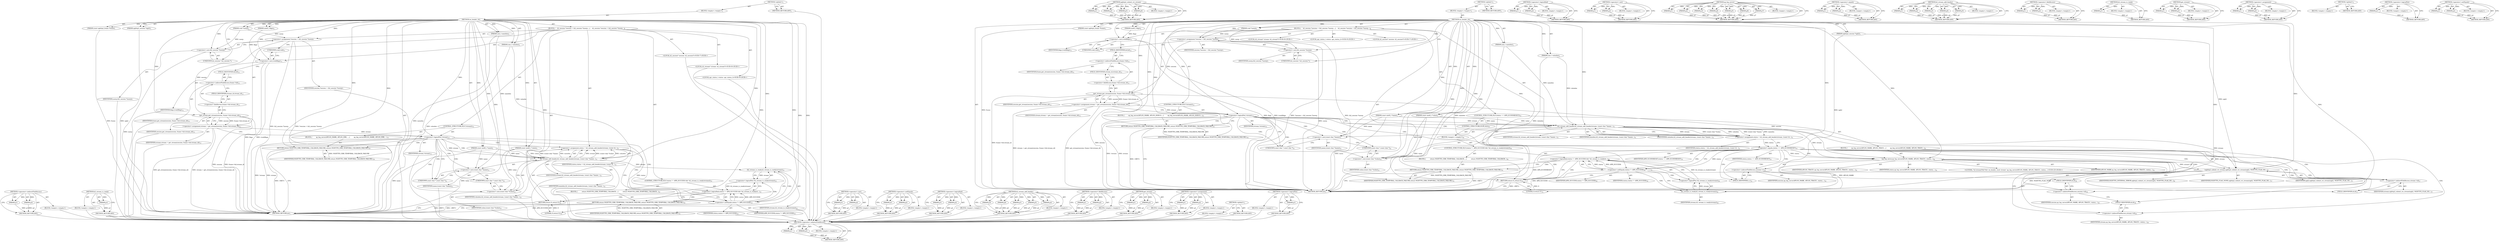 digraph "&lt;operator&gt;.notEquals" {
vulnerable_124 [label=<(METHOD,&lt;operator&gt;.indirectFieldAccess)>];
vulnerable_125 [label=<(PARAM,p1)>];
vulnerable_126 [label=<(PARAM,p2)>];
vulnerable_127 [label=<(BLOCK,&lt;empty&gt;,&lt;empty&gt;)>];
vulnerable_128 [label=<(METHOD_RETURN,ANY)>];
vulnerable_151 [label=<(METHOD,h2_stream_is_ready)>];
vulnerable_152 [label=<(PARAM,p1)>];
vulnerable_153 [label=<(BLOCK,&lt;empty&gt;,&lt;empty&gt;)>];
vulnerable_154 [label=<(METHOD_RETURN,ANY)>];
vulnerable_6 [label=<(METHOD,&lt;global&gt;)<SUB>1</SUB>>];
vulnerable_7 [label=<(BLOCK,&lt;empty&gt;,&lt;empty&gt;)<SUB>1</SUB>>];
vulnerable_8 [label=<(METHOD,on_header_cb)<SUB>1</SUB>>];
vulnerable_9 [label=<(PARAM,nghttp2_session *ngh2)<SUB>1</SUB>>];
vulnerable_10 [label=<(PARAM,const nghttp2_frame *frame)<SUB>1</SUB>>];
vulnerable_11 [label=<(PARAM,const uint8_t *name)<SUB>2</SUB>>];
vulnerable_12 [label=<(PARAM,size_t namelen)<SUB>2</SUB>>];
vulnerable_13 [label=<(PARAM,const uint8_t *value)<SUB>3</SUB>>];
vulnerable_14 [label=<(PARAM,size_t valuelen)<SUB>3</SUB>>];
vulnerable_15 [label=<(PARAM,uint8_t flags)<SUB>4</SUB>>];
vulnerable_16 [label=<(PARAM,void *userp)<SUB>5</SUB>>];
vulnerable_17 [label=<(BLOCK,{
    h2_session *session = (h2_session *)userp...,{
    h2_session *session = (h2_session *)userp...)<SUB>6</SUB>>];
vulnerable_18 [label="<(LOCAL,h2_session* session: h2_session*)<SUB>7</SUB>>"];
vulnerable_19 [label=<(&lt;operator&gt;.assignment,*session = (h2_session *)userp)<SUB>7</SUB>>];
vulnerable_20 [label=<(IDENTIFIER,session,*session = (h2_session *)userp)<SUB>7</SUB>>];
vulnerable_21 [label=<(&lt;operator&gt;.cast,(h2_session *)userp)<SUB>7</SUB>>];
vulnerable_22 [label=<(UNKNOWN,h2_session *,h2_session *)<SUB>7</SUB>>];
vulnerable_23 [label=<(IDENTIFIER,userp,(h2_session *)userp)<SUB>7</SUB>>];
vulnerable_24 [label="<(LOCAL,h2_stream* stream: h2_stream*)<SUB>8</SUB>>"];
vulnerable_25 [label="<(LOCAL,apr_status_t status: apr_status_t)<SUB>9</SUB>>"];
vulnerable_26 [label=<(&lt;operator&gt;.cast,(void)flags)<SUB>11</SUB>>];
vulnerable_27 [label=<(UNKNOWN,void,void)<SUB>11</SUB>>];
vulnerable_28 [label=<(IDENTIFIER,flags,(void)flags)<SUB>11</SUB>>];
vulnerable_29 [label=<(&lt;operator&gt;.assignment,stream = get_stream(session, frame-&gt;hd.stream_id))<SUB>12</SUB>>];
vulnerable_30 [label=<(IDENTIFIER,stream,stream = get_stream(session, frame-&gt;hd.stream_id))<SUB>12</SUB>>];
vulnerable_31 [label=<(get_stream,get_stream(session, frame-&gt;hd.stream_id))<SUB>12</SUB>>];
vulnerable_32 [label=<(IDENTIFIER,session,get_stream(session, frame-&gt;hd.stream_id))<SUB>12</SUB>>];
vulnerable_33 [label=<(&lt;operator&gt;.fieldAccess,frame-&gt;hd.stream_id)<SUB>12</SUB>>];
vulnerable_34 [label=<(&lt;operator&gt;.indirectFieldAccess,frame-&gt;hd)<SUB>12</SUB>>];
vulnerable_35 [label=<(IDENTIFIER,frame,get_stream(session, frame-&gt;hd.stream_id))<SUB>12</SUB>>];
vulnerable_36 [label=<(FIELD_IDENTIFIER,hd,hd)<SUB>12</SUB>>];
vulnerable_37 [label=<(FIELD_IDENTIFIER,stream_id,stream_id)<SUB>12</SUB>>];
vulnerable_38 [label=<(CONTROL_STRUCTURE,IF,if (!stream))<SUB>13</SUB>>];
vulnerable_39 [label=<(&lt;operator&gt;.logicalNot,!stream)<SUB>13</SUB>>];
vulnerable_40 [label=<(IDENTIFIER,stream,!stream)<SUB>13</SUB>>];
vulnerable_41 [label=<(BLOCK,{
        ap_log_cerror(APLOG_MARK, APLOG_ERR, ...,{
        ap_log_cerror(APLOG_MARK, APLOG_ERR, ...)<SUB>13</SUB>>];
vulnerable_42 [label=<(RETURN,return NGHTTP2_ERR_TEMPORAL_CALLBACK_FAILURE;,return NGHTTP2_ERR_TEMPORAL_CALLBACK_FAILURE;)<SUB>18</SUB>>];
vulnerable_43 [label=<(IDENTIFIER,NGHTTP2_ERR_TEMPORAL_CALLBACK_FAILURE,return NGHTTP2_ERR_TEMPORAL_CALLBACK_FAILURE;)<SUB>18</SUB>>];
vulnerable_44 [label=<(&lt;operator&gt;.assignment,status = h2_stream_add_header(stream, (const ch...)<SUB>21</SUB>>];
vulnerable_45 [label=<(IDENTIFIER,status,status = h2_stream_add_header(stream, (const ch...)<SUB>21</SUB>>];
vulnerable_46 [label=<(h2_stream_add_header,h2_stream_add_header(stream, (const char *)name...)<SUB>21</SUB>>];
vulnerable_47 [label=<(IDENTIFIER,stream,h2_stream_add_header(stream, (const char *)name...)<SUB>21</SUB>>];
vulnerable_48 [label=<(&lt;operator&gt;.cast,(const char *)name)<SUB>21</SUB>>];
vulnerable_49 [label=<(UNKNOWN,const char *,const char *)<SUB>21</SUB>>];
vulnerable_50 [label=<(IDENTIFIER,name,(const char *)name)<SUB>21</SUB>>];
vulnerable_51 [label=<(IDENTIFIER,namelen,h2_stream_add_header(stream, (const char *)name...)<SUB>21</SUB>>];
vulnerable_52 [label=<(&lt;operator&gt;.cast,(const char *)value)<SUB>22</SUB>>];
vulnerable_53 [label=<(UNKNOWN,const char *,const char *)<SUB>22</SUB>>];
vulnerable_54 [label=<(IDENTIFIER,value,(const char *)value)<SUB>22</SUB>>];
vulnerable_55 [label=<(IDENTIFIER,valuelen,h2_stream_add_header(stream, (const char *)name...)<SUB>22</SUB>>];
vulnerable_56 [label=<(CONTROL_STRUCTURE,IF,if (status != APR_SUCCESS &amp;&amp; !h2_stream_is_ready(stream)))<SUB>23</SUB>>];
vulnerable_57 [label=<(&lt;operator&gt;.logicalAnd,status != APR_SUCCESS &amp;&amp; !h2_stream_is_ready(st...)<SUB>23</SUB>>];
vulnerable_58 [label=<(&lt;operator&gt;.notEquals,status != APR_SUCCESS)<SUB>23</SUB>>];
vulnerable_59 [label=<(IDENTIFIER,status,status != APR_SUCCESS)<SUB>23</SUB>>];
vulnerable_60 [label=<(IDENTIFIER,APR_SUCCESS,status != APR_SUCCESS)<SUB>23</SUB>>];
vulnerable_61 [label=<(&lt;operator&gt;.logicalNot,!h2_stream_is_ready(stream))<SUB>23</SUB>>];
vulnerable_62 [label=<(h2_stream_is_ready,h2_stream_is_ready(stream))<SUB>23</SUB>>];
vulnerable_63 [label=<(IDENTIFIER,stream,h2_stream_is_ready(stream))<SUB>23</SUB>>];
vulnerable_64 [label=<(BLOCK,{
         return NGHTTP2_ERR_TEMPORAL_CALLBACK...,{
         return NGHTTP2_ERR_TEMPORAL_CALLBACK...)<SUB>23</SUB>>];
vulnerable_65 [label=<(RETURN,return NGHTTP2_ERR_TEMPORAL_CALLBACK_FAILURE;,return NGHTTP2_ERR_TEMPORAL_CALLBACK_FAILURE;)<SUB>24</SUB>>];
vulnerable_66 [label=<(IDENTIFIER,NGHTTP2_ERR_TEMPORAL_CALLBACK_FAILURE,return NGHTTP2_ERR_TEMPORAL_CALLBACK_FAILURE;)<SUB>24</SUB>>];
vulnerable_67 [label=<(RETURN,return 0;,return 0;)<SUB>26</SUB>>];
vulnerable_68 [label=<(LITERAL,0,return 0;)<SUB>26</SUB>>];
vulnerable_69 [label=<(METHOD_RETURN,int)<SUB>1</SUB>>];
vulnerable_71 [label=<(METHOD_RETURN,ANY)<SUB>1</SUB>>];
vulnerable_109 [label=<(METHOD,&lt;operator&gt;.cast)>];
vulnerable_110 [label=<(PARAM,p1)>];
vulnerable_111 [label=<(PARAM,p2)>];
vulnerable_112 [label=<(BLOCK,&lt;empty&gt;,&lt;empty&gt;)>];
vulnerable_113 [label=<(METHOD_RETURN,ANY)>];
vulnerable_146 [label=<(METHOD,&lt;operator&gt;.notEquals)>];
vulnerable_147 [label=<(PARAM,p1)>];
vulnerable_148 [label=<(PARAM,p2)>];
vulnerable_149 [label=<(BLOCK,&lt;empty&gt;,&lt;empty&gt;)>];
vulnerable_150 [label=<(METHOD_RETURN,ANY)>];
vulnerable_141 [label=<(METHOD,&lt;operator&gt;.logicalAnd)>];
vulnerable_142 [label=<(PARAM,p1)>];
vulnerable_143 [label=<(PARAM,p2)>];
vulnerable_144 [label=<(BLOCK,&lt;empty&gt;,&lt;empty&gt;)>];
vulnerable_145 [label=<(METHOD_RETURN,ANY)>];
vulnerable_133 [label=<(METHOD,h2_stream_add_header)>];
vulnerable_134 [label=<(PARAM,p1)>];
vulnerable_135 [label=<(PARAM,p2)>];
vulnerable_136 [label=<(PARAM,p3)>];
vulnerable_137 [label=<(PARAM,p4)>];
vulnerable_138 [label=<(PARAM,p5)>];
vulnerable_139 [label=<(BLOCK,&lt;empty&gt;,&lt;empty&gt;)>];
vulnerable_140 [label=<(METHOD_RETURN,ANY)>];
vulnerable_119 [label=<(METHOD,&lt;operator&gt;.fieldAccess)>];
vulnerable_120 [label=<(PARAM,p1)>];
vulnerable_121 [label=<(PARAM,p2)>];
vulnerable_122 [label=<(BLOCK,&lt;empty&gt;,&lt;empty&gt;)>];
vulnerable_123 [label=<(METHOD_RETURN,ANY)>];
vulnerable_114 [label=<(METHOD,get_stream)>];
vulnerable_115 [label=<(PARAM,p1)>];
vulnerable_116 [label=<(PARAM,p2)>];
vulnerable_117 [label=<(BLOCK,&lt;empty&gt;,&lt;empty&gt;)>];
vulnerable_118 [label=<(METHOD_RETURN,ANY)>];
vulnerable_104 [label=<(METHOD,&lt;operator&gt;.assignment)>];
vulnerable_105 [label=<(PARAM,p1)>];
vulnerable_106 [label=<(PARAM,p2)>];
vulnerable_107 [label=<(BLOCK,&lt;empty&gt;,&lt;empty&gt;)>];
vulnerable_108 [label=<(METHOD_RETURN,ANY)>];
vulnerable_98 [label=<(METHOD,&lt;global&gt;)<SUB>1</SUB>>];
vulnerable_99 [label=<(BLOCK,&lt;empty&gt;,&lt;empty&gt;)>];
vulnerable_100 [label=<(METHOD_RETURN,ANY)>];
vulnerable_129 [label=<(METHOD,&lt;operator&gt;.logicalNot)>];
vulnerable_130 [label=<(PARAM,p1)>];
vulnerable_131 [label=<(BLOCK,&lt;empty&gt;,&lt;empty&gt;)>];
vulnerable_132 [label=<(METHOD_RETURN,ANY)>];
fixed_154 [label=<(METHOD,&lt;operator&gt;.indirectFieldAccess)>];
fixed_155 [label=<(PARAM,p1)>];
fixed_156 [label=<(PARAM,p2)>];
fixed_157 [label=<(BLOCK,&lt;empty&gt;,&lt;empty&gt;)>];
fixed_158 [label=<(METHOD_RETURN,ANY)>];
fixed_186 [label=<(METHOD,nghttp2_submit_rst_stream)>];
fixed_187 [label=<(PARAM,p1)>];
fixed_188 [label=<(PARAM,p2)>];
fixed_189 [label=<(PARAM,p3)>];
fixed_190 [label=<(PARAM,p4)>];
fixed_191 [label=<(BLOCK,&lt;empty&gt;,&lt;empty&gt;)>];
fixed_192 [label=<(METHOD_RETURN,ANY)>];
fixed_6 [label=<(METHOD,&lt;global&gt;)<SUB>1</SUB>>];
fixed_7 [label=<(BLOCK,&lt;empty&gt;,&lt;empty&gt;)<SUB>1</SUB>>];
fixed_8 [label=<(METHOD,on_header_cb)<SUB>1</SUB>>];
fixed_9 [label=<(PARAM,nghttp2_session *ngh2)<SUB>1</SUB>>];
fixed_10 [label=<(PARAM,const nghttp2_frame *frame)<SUB>1</SUB>>];
fixed_11 [label=<(PARAM,const uint8_t *name)<SUB>2</SUB>>];
fixed_12 [label=<(PARAM,size_t namelen)<SUB>2</SUB>>];
fixed_13 [label=<(PARAM,const uint8_t *value)<SUB>3</SUB>>];
fixed_14 [label=<(PARAM,size_t valuelen)<SUB>3</SUB>>];
fixed_15 [label=<(PARAM,uint8_t flags)<SUB>4</SUB>>];
fixed_16 [label=<(PARAM,void *userp)<SUB>5</SUB>>];
fixed_17 [label=<(BLOCK,{
    h2_session *session = (h2_session *)userp...,{
    h2_session *session = (h2_session *)userp...)<SUB>6</SUB>>];
fixed_18 [label="<(LOCAL,h2_session* session: h2_session*)<SUB>7</SUB>>"];
fixed_19 [label=<(&lt;operator&gt;.assignment,*session = (h2_session *)userp)<SUB>7</SUB>>];
fixed_20 [label=<(IDENTIFIER,session,*session = (h2_session *)userp)<SUB>7</SUB>>];
fixed_21 [label=<(&lt;operator&gt;.cast,(h2_session *)userp)<SUB>7</SUB>>];
fixed_22 [label=<(UNKNOWN,h2_session *,h2_session *)<SUB>7</SUB>>];
fixed_23 [label=<(IDENTIFIER,userp,(h2_session *)userp)<SUB>7</SUB>>];
fixed_24 [label="<(LOCAL,h2_stream* stream: h2_stream*)<SUB>8</SUB>>"];
fixed_25 [label="<(LOCAL,apr_status_t status: apr_status_t)<SUB>9</SUB>>"];
fixed_26 [label=<(&lt;operator&gt;.cast,(void)flags)<SUB>11</SUB>>];
fixed_27 [label=<(UNKNOWN,void,void)<SUB>11</SUB>>];
fixed_28 [label=<(IDENTIFIER,flags,(void)flags)<SUB>11</SUB>>];
fixed_29 [label=<(&lt;operator&gt;.assignment,stream = get_stream(session, frame-&gt;hd.stream_id))<SUB>12</SUB>>];
fixed_30 [label=<(IDENTIFIER,stream,stream = get_stream(session, frame-&gt;hd.stream_id))<SUB>12</SUB>>];
fixed_31 [label=<(get_stream,get_stream(session, frame-&gt;hd.stream_id))<SUB>12</SUB>>];
fixed_32 [label=<(IDENTIFIER,session,get_stream(session, frame-&gt;hd.stream_id))<SUB>12</SUB>>];
fixed_33 [label=<(&lt;operator&gt;.fieldAccess,frame-&gt;hd.stream_id)<SUB>12</SUB>>];
fixed_34 [label=<(&lt;operator&gt;.indirectFieldAccess,frame-&gt;hd)<SUB>12</SUB>>];
fixed_35 [label=<(IDENTIFIER,frame,get_stream(session, frame-&gt;hd.stream_id))<SUB>12</SUB>>];
fixed_36 [label=<(FIELD_IDENTIFIER,hd,hd)<SUB>12</SUB>>];
fixed_37 [label=<(FIELD_IDENTIFIER,stream_id,stream_id)<SUB>12</SUB>>];
fixed_38 [label=<(CONTROL_STRUCTURE,IF,if (!stream))<SUB>13</SUB>>];
fixed_39 [label=<(&lt;operator&gt;.logicalNot,!stream)<SUB>13</SUB>>];
fixed_40 [label=<(IDENTIFIER,stream,!stream)<SUB>13</SUB>>];
fixed_41 [label=<(BLOCK,{
        ap_log_cerror(APLOG_MARK, APLOG_DEBUG...,{
        ap_log_cerror(APLOG_MARK, APLOG_DEBUG...)<SUB>13</SUB>>];
fixed_42 [label=<(RETURN,return NGHTTP2_ERR_TEMPORAL_CALLBACK_FAILURE;,return NGHTTP2_ERR_TEMPORAL_CALLBACK_FAILURE;)<SUB>18</SUB>>];
fixed_43 [label=<(IDENTIFIER,NGHTTP2_ERR_TEMPORAL_CALLBACK_FAILURE,return NGHTTP2_ERR_TEMPORAL_CALLBACK_FAILURE;)<SUB>18</SUB>>];
fixed_44 [label=<(&lt;operator&gt;.assignment,status = h2_stream_add_header(stream, (const ch...)<SUB>21</SUB>>];
fixed_45 [label=<(IDENTIFIER,status,status = h2_stream_add_header(stream, (const ch...)<SUB>21</SUB>>];
fixed_46 [label=<(h2_stream_add_header,h2_stream_add_header(stream, (const char *)name...)<SUB>21</SUB>>];
fixed_47 [label=<(IDENTIFIER,stream,h2_stream_add_header(stream, (const char *)name...)<SUB>21</SUB>>];
fixed_48 [label=<(&lt;operator&gt;.cast,(const char *)name)<SUB>21</SUB>>];
fixed_49 [label=<(UNKNOWN,const char *,const char *)<SUB>21</SUB>>];
fixed_50 [label=<(IDENTIFIER,name,(const char *)name)<SUB>21</SUB>>];
fixed_51 [label=<(IDENTIFIER,namelen,h2_stream_add_header(stream, (const char *)name...)<SUB>21</SUB>>];
fixed_52 [label=<(&lt;operator&gt;.cast,(const char *)value)<SUB>22</SUB>>];
fixed_53 [label=<(UNKNOWN,const char *,const char *)<SUB>22</SUB>>];
fixed_54 [label=<(IDENTIFIER,value,(const char *)value)<SUB>22</SUB>>];
fixed_55 [label=<(IDENTIFIER,valuelen,h2_stream_add_header(stream, (const char *)name...)<SUB>22</SUB>>];
fixed_56 [label=<(CONTROL_STRUCTURE,IF,if (status == APR_ECONNRESET))<SUB>23</SUB>>];
fixed_57 [label=<(&lt;operator&gt;.equals,status == APR_ECONNRESET)<SUB>23</SUB>>];
fixed_58 [label=<(IDENTIFIER,status,status == APR_ECONNRESET)<SUB>23</SUB>>];
fixed_59 [label=<(IDENTIFIER,APR_ECONNRESET,status == APR_ECONNRESET)<SUB>23</SUB>>];
fixed_60 [label=<(BLOCK,{
        ap_log_cerror(APLOG_MARK, APLOG_TRACE...,{
        ap_log_cerror(APLOG_MARK, APLOG_TRACE...)<SUB>23</SUB>>];
fixed_61 [label=<(ap_log_cerror,ap_log_cerror(APLOG_MARK, APLOG_TRACE1, status,...)<SUB>24</SUB>>];
fixed_62 [label=<(IDENTIFIER,APLOG_MARK,ap_log_cerror(APLOG_MARK, APLOG_TRACE1, status,...)<SUB>24</SUB>>];
fixed_63 [label=<(IDENTIFIER,APLOG_TRACE1,ap_log_cerror(APLOG_MARK, APLOG_TRACE1, status,...)<SUB>24</SUB>>];
fixed_64 [label=<(IDENTIFIER,status,ap_log_cerror(APLOG_MARK, APLOG_TRACE1, status,...)<SUB>24</SUB>>];
fixed_65 [label=<(&lt;operator&gt;.indirectFieldAccess,session-&gt;c)<SUB>24</SUB>>];
fixed_66 [label=<(IDENTIFIER,session,ap_log_cerror(APLOG_MARK, APLOG_TRACE1, status,...)<SUB>24</SUB>>];
fixed_67 [label=<(FIELD_IDENTIFIER,c,c)<SUB>24</SUB>>];
fixed_68 [label="<(LITERAL,&quot;h2-stream(%ld-%d): on_header, reset stream&quot;,ap_log_cerror(APLOG_MARK, APLOG_TRACE1, status,...)<SUB>25</SUB>>"];
fixed_69 [label=<(&lt;operator&gt;.indirectFieldAccess,session-&gt;id)<SUB>26</SUB>>];
fixed_70 [label=<(IDENTIFIER,session,ap_log_cerror(APLOG_MARK, APLOG_TRACE1, status,...)<SUB>26</SUB>>];
fixed_71 [label=<(FIELD_IDENTIFIER,id,id)<SUB>26</SUB>>];
fixed_72 [label=<(&lt;operator&gt;.indirectFieldAccess,stream-&gt;id)<SUB>26</SUB>>];
fixed_73 [label=<(IDENTIFIER,stream,ap_log_cerror(APLOG_MARK, APLOG_TRACE1, status,...)<SUB>26</SUB>>];
fixed_74 [label=<(FIELD_IDENTIFIER,id,id)<SUB>26</SUB>>];
fixed_75 [label=<(nghttp2_submit_rst_stream,nghttp2_submit_rst_stream(ngh2, NGHTTP2_FLAG_NO...)<SUB>27</SUB>>];
fixed_76 [label=<(IDENTIFIER,ngh2,nghttp2_submit_rst_stream(ngh2, NGHTTP2_FLAG_NO...)<SUB>27</SUB>>];
fixed_77 [label=<(IDENTIFIER,NGHTTP2_FLAG_NONE,nghttp2_submit_rst_stream(ngh2, NGHTTP2_FLAG_NO...)<SUB>27</SUB>>];
fixed_78 [label=<(&lt;operator&gt;.indirectFieldAccess,stream-&gt;id)<SUB>27</SUB>>];
fixed_79 [label=<(IDENTIFIER,stream,nghttp2_submit_rst_stream(ngh2, NGHTTP2_FLAG_NO...)<SUB>27</SUB>>];
fixed_80 [label=<(FIELD_IDENTIFIER,id,id)<SUB>27</SUB>>];
fixed_81 [label=<(IDENTIFIER,NGHTTP2_INTERNAL_ERROR,nghttp2_submit_rst_stream(ngh2, NGHTTP2_FLAG_NO...)<SUB>28</SUB>>];
fixed_82 [label=<(CONTROL_STRUCTURE,ELSE,else)<SUB>30</SUB>>];
fixed_83 [label=<(BLOCK,&lt;empty&gt;,&lt;empty&gt;)<SUB>30</SUB>>];
fixed_84 [label=<(CONTROL_STRUCTURE,IF,if (status != APR_SUCCESS &amp;&amp; !h2_stream_is_ready(stream)))<SUB>30</SUB>>];
fixed_85 [label=<(&lt;operator&gt;.logicalAnd,status != APR_SUCCESS &amp;&amp; !h2_stream_is_ready(st...)<SUB>30</SUB>>];
fixed_86 [label=<(&lt;operator&gt;.notEquals,status != APR_SUCCESS)<SUB>30</SUB>>];
fixed_87 [label=<(IDENTIFIER,status,status != APR_SUCCESS)<SUB>30</SUB>>];
fixed_88 [label=<(IDENTIFIER,APR_SUCCESS,status != APR_SUCCESS)<SUB>30</SUB>>];
fixed_89 [label=<(&lt;operator&gt;.logicalNot,!h2_stream_is_ready(stream))<SUB>30</SUB>>];
fixed_90 [label=<(h2_stream_is_ready,h2_stream_is_ready(stream))<SUB>30</SUB>>];
fixed_91 [label=<(IDENTIFIER,stream,h2_stream_is_ready(stream))<SUB>30</SUB>>];
fixed_92 [label=<(BLOCK,{
         return NGHTTP2_ERR_TEMPORAL_CALLBACK...,{
         return NGHTTP2_ERR_TEMPORAL_CALLBACK...)<SUB>30</SUB>>];
fixed_93 [label=<(RETURN,return NGHTTP2_ERR_TEMPORAL_CALLBACK_FAILURE;,return NGHTTP2_ERR_TEMPORAL_CALLBACK_FAILURE;)<SUB>31</SUB>>];
fixed_94 [label=<(IDENTIFIER,NGHTTP2_ERR_TEMPORAL_CALLBACK_FAILURE,return NGHTTP2_ERR_TEMPORAL_CALLBACK_FAILURE;)<SUB>31</SUB>>];
fixed_95 [label=<(RETURN,return 0;,return 0;)<SUB>33</SUB>>];
fixed_96 [label=<(LITERAL,0,return 0;)<SUB>33</SUB>>];
fixed_97 [label=<(METHOD_RETURN,int)<SUB>1</SUB>>];
fixed_99 [label=<(METHOD_RETURN,ANY)<SUB>1</SUB>>];
fixed_193 [label=<(METHOD,&lt;operator&gt;.logicalAnd)>];
fixed_194 [label=<(PARAM,p1)>];
fixed_195 [label=<(PARAM,p2)>];
fixed_196 [label=<(BLOCK,&lt;empty&gt;,&lt;empty&gt;)>];
fixed_197 [label=<(METHOD_RETURN,ANY)>];
fixed_139 [label=<(METHOD,&lt;operator&gt;.cast)>];
fixed_140 [label=<(PARAM,p1)>];
fixed_141 [label=<(PARAM,p2)>];
fixed_142 [label=<(BLOCK,&lt;empty&gt;,&lt;empty&gt;)>];
fixed_143 [label=<(METHOD_RETURN,ANY)>];
fixed_176 [label=<(METHOD,ap_log_cerror)>];
fixed_177 [label=<(PARAM,p1)>];
fixed_178 [label=<(PARAM,p2)>];
fixed_179 [label=<(PARAM,p3)>];
fixed_180 [label=<(PARAM,p4)>];
fixed_181 [label=<(PARAM,p5)>];
fixed_182 [label=<(PARAM,p6)>];
fixed_183 [label=<(PARAM,p7)>];
fixed_184 [label=<(BLOCK,&lt;empty&gt;,&lt;empty&gt;)>];
fixed_185 [label=<(METHOD_RETURN,ANY)>];
fixed_171 [label=<(METHOD,&lt;operator&gt;.equals)>];
fixed_172 [label=<(PARAM,p1)>];
fixed_173 [label=<(PARAM,p2)>];
fixed_174 [label=<(BLOCK,&lt;empty&gt;,&lt;empty&gt;)>];
fixed_175 [label=<(METHOD_RETURN,ANY)>];
fixed_163 [label=<(METHOD,h2_stream_add_header)>];
fixed_164 [label=<(PARAM,p1)>];
fixed_165 [label=<(PARAM,p2)>];
fixed_166 [label=<(PARAM,p3)>];
fixed_167 [label=<(PARAM,p4)>];
fixed_168 [label=<(PARAM,p5)>];
fixed_169 [label=<(BLOCK,&lt;empty&gt;,&lt;empty&gt;)>];
fixed_170 [label=<(METHOD_RETURN,ANY)>];
fixed_149 [label=<(METHOD,&lt;operator&gt;.fieldAccess)>];
fixed_150 [label=<(PARAM,p1)>];
fixed_151 [label=<(PARAM,p2)>];
fixed_152 [label=<(BLOCK,&lt;empty&gt;,&lt;empty&gt;)>];
fixed_153 [label=<(METHOD_RETURN,ANY)>];
fixed_203 [label=<(METHOD,h2_stream_is_ready)>];
fixed_204 [label=<(PARAM,p1)>];
fixed_205 [label=<(BLOCK,&lt;empty&gt;,&lt;empty&gt;)>];
fixed_206 [label=<(METHOD_RETURN,ANY)>];
fixed_144 [label=<(METHOD,get_stream)>];
fixed_145 [label=<(PARAM,p1)>];
fixed_146 [label=<(PARAM,p2)>];
fixed_147 [label=<(BLOCK,&lt;empty&gt;,&lt;empty&gt;)>];
fixed_148 [label=<(METHOD_RETURN,ANY)>];
fixed_134 [label=<(METHOD,&lt;operator&gt;.assignment)>];
fixed_135 [label=<(PARAM,p1)>];
fixed_136 [label=<(PARAM,p2)>];
fixed_137 [label=<(BLOCK,&lt;empty&gt;,&lt;empty&gt;)>];
fixed_138 [label=<(METHOD_RETURN,ANY)>];
fixed_128 [label=<(METHOD,&lt;global&gt;)<SUB>1</SUB>>];
fixed_129 [label=<(BLOCK,&lt;empty&gt;,&lt;empty&gt;)>];
fixed_130 [label=<(METHOD_RETURN,ANY)>];
fixed_159 [label=<(METHOD,&lt;operator&gt;.logicalNot)>];
fixed_160 [label=<(PARAM,p1)>];
fixed_161 [label=<(BLOCK,&lt;empty&gt;,&lt;empty&gt;)>];
fixed_162 [label=<(METHOD_RETURN,ANY)>];
fixed_198 [label=<(METHOD,&lt;operator&gt;.notEquals)>];
fixed_199 [label=<(PARAM,p1)>];
fixed_200 [label=<(PARAM,p2)>];
fixed_201 [label=<(BLOCK,&lt;empty&gt;,&lt;empty&gt;)>];
fixed_202 [label=<(METHOD_RETURN,ANY)>];
vulnerable_124 -> vulnerable_125  [key=0, label="AST: "];
vulnerable_124 -> vulnerable_125  [key=1, label="DDG: "];
vulnerable_124 -> vulnerable_127  [key=0, label="AST: "];
vulnerable_124 -> vulnerable_126  [key=0, label="AST: "];
vulnerable_124 -> vulnerable_126  [key=1, label="DDG: "];
vulnerable_124 -> vulnerable_128  [key=0, label="AST: "];
vulnerable_124 -> vulnerable_128  [key=1, label="CFG: "];
vulnerable_125 -> vulnerable_128  [key=0, label="DDG: p1"];
vulnerable_126 -> vulnerable_128  [key=0, label="DDG: p2"];
vulnerable_127 -> fixed_154  [key=0];
vulnerable_128 -> fixed_154  [key=0];
vulnerable_151 -> vulnerable_152  [key=0, label="AST: "];
vulnerable_151 -> vulnerable_152  [key=1, label="DDG: "];
vulnerable_151 -> vulnerable_153  [key=0, label="AST: "];
vulnerable_151 -> vulnerable_154  [key=0, label="AST: "];
vulnerable_151 -> vulnerable_154  [key=1, label="CFG: "];
vulnerable_152 -> vulnerable_154  [key=0, label="DDG: p1"];
vulnerable_153 -> fixed_154  [key=0];
vulnerable_154 -> fixed_154  [key=0];
vulnerable_6 -> vulnerable_7  [key=0, label="AST: "];
vulnerable_6 -> vulnerable_71  [key=0, label="AST: "];
vulnerable_6 -> vulnerable_71  [key=1, label="CFG: "];
vulnerable_7 -> vulnerable_8  [key=0, label="AST: "];
vulnerable_8 -> vulnerable_9  [key=0, label="AST: "];
vulnerable_8 -> vulnerable_9  [key=1, label="DDG: "];
vulnerable_8 -> vulnerable_10  [key=0, label="AST: "];
vulnerable_8 -> vulnerable_10  [key=1, label="DDG: "];
vulnerable_8 -> vulnerable_11  [key=0, label="AST: "];
vulnerable_8 -> vulnerable_11  [key=1, label="DDG: "];
vulnerable_8 -> vulnerable_12  [key=0, label="AST: "];
vulnerable_8 -> vulnerable_12  [key=1, label="DDG: "];
vulnerable_8 -> vulnerable_13  [key=0, label="AST: "];
vulnerable_8 -> vulnerable_13  [key=1, label="DDG: "];
vulnerable_8 -> vulnerable_14  [key=0, label="AST: "];
vulnerable_8 -> vulnerable_14  [key=1, label="DDG: "];
vulnerable_8 -> vulnerable_15  [key=0, label="AST: "];
vulnerable_8 -> vulnerable_15  [key=1, label="DDG: "];
vulnerable_8 -> vulnerable_16  [key=0, label="AST: "];
vulnerable_8 -> vulnerable_16  [key=1, label="DDG: "];
vulnerable_8 -> vulnerable_17  [key=0, label="AST: "];
vulnerable_8 -> vulnerable_69  [key=0, label="AST: "];
vulnerable_8 -> vulnerable_22  [key=0, label="CFG: "];
vulnerable_8 -> vulnerable_19  [key=0, label="DDG: "];
vulnerable_8 -> vulnerable_26  [key=0, label="DDG: "];
vulnerable_8 -> vulnerable_67  [key=0, label="DDG: "];
vulnerable_8 -> vulnerable_68  [key=0, label="DDG: "];
vulnerable_8 -> vulnerable_21  [key=0, label="DDG: "];
vulnerable_8 -> vulnerable_31  [key=0, label="DDG: "];
vulnerable_8 -> vulnerable_39  [key=0, label="DDG: "];
vulnerable_8 -> vulnerable_42  [key=0, label="DDG: "];
vulnerable_8 -> vulnerable_46  [key=0, label="DDG: "];
vulnerable_8 -> vulnerable_65  [key=0, label="DDG: "];
vulnerable_8 -> vulnerable_43  [key=0, label="DDG: "];
vulnerable_8 -> vulnerable_48  [key=0, label="DDG: "];
vulnerable_8 -> vulnerable_52  [key=0, label="DDG: "];
vulnerable_8 -> vulnerable_58  [key=0, label="DDG: "];
vulnerable_8 -> vulnerable_66  [key=0, label="DDG: "];
vulnerable_8 -> vulnerable_62  [key=0, label="DDG: "];
vulnerable_9 -> vulnerable_69  [key=0, label="DDG: ngh2"];
vulnerable_10 -> vulnerable_69  [key=0, label="DDG: frame"];
vulnerable_11 -> vulnerable_69  [key=0, label="DDG: name"];
vulnerable_11 -> vulnerable_46  [key=0, label="DDG: name"];
vulnerable_11 -> vulnerable_48  [key=0, label="DDG: name"];
vulnerable_12 -> vulnerable_69  [key=0, label="DDG: namelen"];
vulnerable_12 -> vulnerable_46  [key=0, label="DDG: namelen"];
vulnerable_13 -> vulnerable_69  [key=0, label="DDG: value"];
vulnerable_13 -> vulnerable_46  [key=0, label="DDG: value"];
vulnerable_13 -> vulnerable_52  [key=0, label="DDG: value"];
vulnerable_14 -> vulnerable_69  [key=0, label="DDG: valuelen"];
vulnerable_14 -> vulnerable_46  [key=0, label="DDG: valuelen"];
vulnerable_15 -> vulnerable_26  [key=0, label="DDG: flags"];
vulnerable_16 -> vulnerable_19  [key=0, label="DDG: userp"];
vulnerable_16 -> vulnerable_21  [key=0, label="DDG: userp"];
vulnerable_17 -> vulnerable_18  [key=0, label="AST: "];
vulnerable_17 -> vulnerable_19  [key=0, label="AST: "];
vulnerable_17 -> vulnerable_24  [key=0, label="AST: "];
vulnerable_17 -> vulnerable_25  [key=0, label="AST: "];
vulnerable_17 -> vulnerable_26  [key=0, label="AST: "];
vulnerable_17 -> vulnerable_29  [key=0, label="AST: "];
vulnerable_17 -> vulnerable_38  [key=0, label="AST: "];
vulnerable_17 -> vulnerable_44  [key=0, label="AST: "];
vulnerable_17 -> vulnerable_56  [key=0, label="AST: "];
vulnerable_17 -> vulnerable_67  [key=0, label="AST: "];
vulnerable_18 -> fixed_154  [key=0];
vulnerable_19 -> vulnerable_20  [key=0, label="AST: "];
vulnerable_19 -> vulnerable_21  [key=0, label="AST: "];
vulnerable_19 -> vulnerable_27  [key=0, label="CFG: "];
vulnerable_19 -> vulnerable_69  [key=0, label="DDG: (h2_session *)userp"];
vulnerable_19 -> vulnerable_69  [key=1, label="DDG: *session = (h2_session *)userp"];
vulnerable_19 -> vulnerable_31  [key=0, label="DDG: session"];
vulnerable_20 -> fixed_154  [key=0];
vulnerable_21 -> vulnerable_22  [key=0, label="AST: "];
vulnerable_21 -> vulnerable_23  [key=0, label="AST: "];
vulnerable_21 -> vulnerable_19  [key=0, label="CFG: "];
vulnerable_21 -> vulnerable_69  [key=0, label="DDG: userp"];
vulnerable_22 -> vulnerable_21  [key=0, label="CFG: "];
vulnerable_23 -> fixed_154  [key=0];
vulnerable_24 -> fixed_154  [key=0];
vulnerable_25 -> fixed_154  [key=0];
vulnerable_26 -> vulnerable_27  [key=0, label="AST: "];
vulnerable_26 -> vulnerable_28  [key=0, label="AST: "];
vulnerable_26 -> vulnerable_36  [key=0, label="CFG: "];
vulnerable_26 -> vulnerable_69  [key=0, label="DDG: flags"];
vulnerable_26 -> vulnerable_69  [key=1, label="DDG: (void)flags"];
vulnerable_27 -> vulnerable_26  [key=0, label="CFG: "];
vulnerable_28 -> fixed_154  [key=0];
vulnerable_29 -> vulnerable_30  [key=0, label="AST: "];
vulnerable_29 -> vulnerable_31  [key=0, label="AST: "];
vulnerable_29 -> vulnerable_39  [key=0, label="CFG: "];
vulnerable_29 -> vulnerable_39  [key=1, label="DDG: stream"];
vulnerable_29 -> vulnerable_69  [key=0, label="DDG: get_stream(session, frame-&gt;hd.stream_id)"];
vulnerable_29 -> vulnerable_69  [key=1, label="DDG: stream = get_stream(session, frame-&gt;hd.stream_id)"];
vulnerable_30 -> fixed_154  [key=0];
vulnerable_31 -> vulnerable_32  [key=0, label="AST: "];
vulnerable_31 -> vulnerable_33  [key=0, label="AST: "];
vulnerable_31 -> vulnerable_29  [key=0, label="CFG: "];
vulnerable_31 -> vulnerable_29  [key=1, label="DDG: session"];
vulnerable_31 -> vulnerable_29  [key=2, label="DDG: frame-&gt;hd.stream_id"];
vulnerable_31 -> vulnerable_69  [key=0, label="DDG: session"];
vulnerable_31 -> vulnerable_69  [key=1, label="DDG: frame-&gt;hd.stream_id"];
vulnerable_32 -> fixed_154  [key=0];
vulnerable_33 -> vulnerable_34  [key=0, label="AST: "];
vulnerable_33 -> vulnerable_37  [key=0, label="AST: "];
vulnerable_33 -> vulnerable_31  [key=0, label="CFG: "];
vulnerable_34 -> vulnerable_35  [key=0, label="AST: "];
vulnerable_34 -> vulnerable_36  [key=0, label="AST: "];
vulnerable_34 -> vulnerable_37  [key=0, label="CFG: "];
vulnerable_35 -> fixed_154  [key=0];
vulnerable_36 -> vulnerable_34  [key=0, label="CFG: "];
vulnerable_37 -> vulnerable_33  [key=0, label="CFG: "];
vulnerable_38 -> vulnerable_39  [key=0, label="AST: "];
vulnerable_38 -> vulnerable_41  [key=0, label="AST: "];
vulnerable_39 -> vulnerable_40  [key=0, label="AST: "];
vulnerable_39 -> vulnerable_42  [key=0, label="CFG: "];
vulnerable_39 -> vulnerable_42  [key=1, label="CDG: "];
vulnerable_39 -> vulnerable_49  [key=0, label="CFG: "];
vulnerable_39 -> vulnerable_49  [key=1, label="CDG: "];
vulnerable_39 -> vulnerable_69  [key=0, label="DDG: stream"];
vulnerable_39 -> vulnerable_69  [key=1, label="DDG: !stream"];
vulnerable_39 -> vulnerable_46  [key=0, label="DDG: stream"];
vulnerable_39 -> vulnerable_46  [key=1, label="CDG: "];
vulnerable_39 -> vulnerable_48  [key=0, label="CDG: "];
vulnerable_39 -> vulnerable_58  [key=0, label="CDG: "];
vulnerable_39 -> vulnerable_57  [key=0, label="CDG: "];
vulnerable_39 -> vulnerable_52  [key=0, label="CDG: "];
vulnerable_39 -> vulnerable_53  [key=0, label="CDG: "];
vulnerable_39 -> vulnerable_44  [key=0, label="CDG: "];
vulnerable_40 -> fixed_154  [key=0];
vulnerable_41 -> vulnerable_42  [key=0, label="AST: "];
vulnerable_42 -> vulnerable_43  [key=0, label="AST: "];
vulnerable_42 -> vulnerable_69  [key=0, label="CFG: "];
vulnerable_42 -> vulnerable_69  [key=1, label="DDG: &lt;RET&gt;"];
vulnerable_43 -> vulnerable_42  [key=0, label="DDG: NGHTTP2_ERR_TEMPORAL_CALLBACK_FAILURE"];
vulnerable_44 -> vulnerable_45  [key=0, label="AST: "];
vulnerable_44 -> vulnerable_46  [key=0, label="AST: "];
vulnerable_44 -> vulnerable_58  [key=0, label="CFG: "];
vulnerable_44 -> vulnerable_58  [key=1, label="DDG: status"];
vulnerable_45 -> fixed_154  [key=0];
vulnerable_46 -> vulnerable_47  [key=0, label="AST: "];
vulnerable_46 -> vulnerable_48  [key=0, label="AST: "];
vulnerable_46 -> vulnerable_51  [key=0, label="AST: "];
vulnerable_46 -> vulnerable_52  [key=0, label="AST: "];
vulnerable_46 -> vulnerable_55  [key=0, label="AST: "];
vulnerable_46 -> vulnerable_44  [key=0, label="CFG: "];
vulnerable_46 -> vulnerable_44  [key=1, label="DDG: stream"];
vulnerable_46 -> vulnerable_44  [key=2, label="DDG: (const char *)value"];
vulnerable_46 -> vulnerable_44  [key=3, label="DDG: valuelen"];
vulnerable_46 -> vulnerable_44  [key=4, label="DDG: (const char *)name"];
vulnerable_46 -> vulnerable_44  [key=5, label="DDG: namelen"];
vulnerable_46 -> vulnerable_62  [key=0, label="DDG: stream"];
vulnerable_47 -> fixed_154  [key=0];
vulnerable_48 -> vulnerable_49  [key=0, label="AST: "];
vulnerable_48 -> vulnerable_50  [key=0, label="AST: "];
vulnerable_48 -> vulnerable_53  [key=0, label="CFG: "];
vulnerable_49 -> vulnerable_48  [key=0, label="CFG: "];
vulnerable_50 -> fixed_154  [key=0];
vulnerable_51 -> fixed_154  [key=0];
vulnerable_52 -> vulnerable_53  [key=0, label="AST: "];
vulnerable_52 -> vulnerable_54  [key=0, label="AST: "];
vulnerable_52 -> vulnerable_46  [key=0, label="CFG: "];
vulnerable_53 -> vulnerable_52  [key=0, label="CFG: "];
vulnerable_54 -> fixed_154  [key=0];
vulnerable_55 -> fixed_154  [key=0];
vulnerable_56 -> vulnerable_57  [key=0, label="AST: "];
vulnerable_56 -> vulnerable_64  [key=0, label="AST: "];
vulnerable_57 -> vulnerable_58  [key=0, label="AST: "];
vulnerable_57 -> vulnerable_61  [key=0, label="AST: "];
vulnerable_57 -> vulnerable_65  [key=0, label="CFG: "];
vulnerable_57 -> vulnerable_65  [key=1, label="CDG: "];
vulnerable_57 -> vulnerable_67  [key=0, label="CFG: "];
vulnerable_57 -> vulnerable_67  [key=1, label="CDG: "];
vulnerable_58 -> vulnerable_59  [key=0, label="AST: "];
vulnerable_58 -> vulnerable_60  [key=0, label="AST: "];
vulnerable_58 -> vulnerable_57  [key=0, label="CFG: "];
vulnerable_58 -> vulnerable_57  [key=1, label="DDG: status"];
vulnerable_58 -> vulnerable_57  [key=2, label="DDG: APR_SUCCESS"];
vulnerable_58 -> vulnerable_62  [key=0, label="CFG: "];
vulnerable_58 -> vulnerable_62  [key=1, label="CDG: "];
vulnerable_58 -> vulnerable_69  [key=0, label="DDG: APR_SUCCESS"];
vulnerable_58 -> vulnerable_61  [key=0, label="CDG: "];
vulnerable_59 -> fixed_154  [key=0];
vulnerable_60 -> fixed_154  [key=0];
vulnerable_61 -> vulnerable_62  [key=0, label="AST: "];
vulnerable_61 -> vulnerable_57  [key=0, label="CFG: "];
vulnerable_61 -> vulnerable_57  [key=1, label="DDG: h2_stream_is_ready(stream)"];
vulnerable_62 -> vulnerable_63  [key=0, label="AST: "];
vulnerable_62 -> vulnerable_61  [key=0, label="CFG: "];
vulnerable_62 -> vulnerable_61  [key=1, label="DDG: stream"];
vulnerable_63 -> fixed_154  [key=0];
vulnerable_64 -> vulnerable_65  [key=0, label="AST: "];
vulnerable_65 -> vulnerable_66  [key=0, label="AST: "];
vulnerable_65 -> vulnerable_69  [key=0, label="CFG: "];
vulnerable_65 -> vulnerable_69  [key=1, label="DDG: &lt;RET&gt;"];
vulnerable_66 -> vulnerable_65  [key=0, label="DDG: NGHTTP2_ERR_TEMPORAL_CALLBACK_FAILURE"];
vulnerable_67 -> vulnerable_68  [key=0, label="AST: "];
vulnerable_67 -> vulnerable_69  [key=0, label="CFG: "];
vulnerable_67 -> vulnerable_69  [key=1, label="DDG: &lt;RET&gt;"];
vulnerable_68 -> vulnerable_67  [key=0, label="DDG: 0"];
vulnerable_69 -> fixed_154  [key=0];
vulnerable_71 -> fixed_154  [key=0];
vulnerable_109 -> vulnerable_110  [key=0, label="AST: "];
vulnerable_109 -> vulnerable_110  [key=1, label="DDG: "];
vulnerable_109 -> vulnerable_112  [key=0, label="AST: "];
vulnerable_109 -> vulnerable_111  [key=0, label="AST: "];
vulnerable_109 -> vulnerable_111  [key=1, label="DDG: "];
vulnerable_109 -> vulnerable_113  [key=0, label="AST: "];
vulnerable_109 -> vulnerable_113  [key=1, label="CFG: "];
vulnerable_110 -> vulnerable_113  [key=0, label="DDG: p1"];
vulnerable_111 -> vulnerable_113  [key=0, label="DDG: p2"];
vulnerable_112 -> fixed_154  [key=0];
vulnerable_113 -> fixed_154  [key=0];
vulnerable_146 -> vulnerable_147  [key=0, label="AST: "];
vulnerable_146 -> vulnerable_147  [key=1, label="DDG: "];
vulnerable_146 -> vulnerable_149  [key=0, label="AST: "];
vulnerable_146 -> vulnerable_148  [key=0, label="AST: "];
vulnerable_146 -> vulnerable_148  [key=1, label="DDG: "];
vulnerable_146 -> vulnerable_150  [key=0, label="AST: "];
vulnerable_146 -> vulnerable_150  [key=1, label="CFG: "];
vulnerable_147 -> vulnerable_150  [key=0, label="DDG: p1"];
vulnerable_148 -> vulnerable_150  [key=0, label="DDG: p2"];
vulnerable_149 -> fixed_154  [key=0];
vulnerable_150 -> fixed_154  [key=0];
vulnerable_141 -> vulnerable_142  [key=0, label="AST: "];
vulnerable_141 -> vulnerable_142  [key=1, label="DDG: "];
vulnerable_141 -> vulnerable_144  [key=0, label="AST: "];
vulnerable_141 -> vulnerable_143  [key=0, label="AST: "];
vulnerable_141 -> vulnerable_143  [key=1, label="DDG: "];
vulnerable_141 -> vulnerable_145  [key=0, label="AST: "];
vulnerable_141 -> vulnerable_145  [key=1, label="CFG: "];
vulnerable_142 -> vulnerable_145  [key=0, label="DDG: p1"];
vulnerable_143 -> vulnerable_145  [key=0, label="DDG: p2"];
vulnerable_144 -> fixed_154  [key=0];
vulnerable_145 -> fixed_154  [key=0];
vulnerable_133 -> vulnerable_134  [key=0, label="AST: "];
vulnerable_133 -> vulnerable_134  [key=1, label="DDG: "];
vulnerable_133 -> vulnerable_139  [key=0, label="AST: "];
vulnerable_133 -> vulnerable_135  [key=0, label="AST: "];
vulnerable_133 -> vulnerable_135  [key=1, label="DDG: "];
vulnerable_133 -> vulnerable_140  [key=0, label="AST: "];
vulnerable_133 -> vulnerable_140  [key=1, label="CFG: "];
vulnerable_133 -> vulnerable_136  [key=0, label="AST: "];
vulnerable_133 -> vulnerable_136  [key=1, label="DDG: "];
vulnerable_133 -> vulnerable_137  [key=0, label="AST: "];
vulnerable_133 -> vulnerable_137  [key=1, label="DDG: "];
vulnerable_133 -> vulnerable_138  [key=0, label="AST: "];
vulnerable_133 -> vulnerable_138  [key=1, label="DDG: "];
vulnerable_134 -> vulnerable_140  [key=0, label="DDG: p1"];
vulnerable_135 -> vulnerable_140  [key=0, label="DDG: p2"];
vulnerable_136 -> vulnerable_140  [key=0, label="DDG: p3"];
vulnerable_137 -> vulnerable_140  [key=0, label="DDG: p4"];
vulnerable_138 -> vulnerable_140  [key=0, label="DDG: p5"];
vulnerable_139 -> fixed_154  [key=0];
vulnerable_140 -> fixed_154  [key=0];
vulnerable_119 -> vulnerable_120  [key=0, label="AST: "];
vulnerable_119 -> vulnerable_120  [key=1, label="DDG: "];
vulnerable_119 -> vulnerable_122  [key=0, label="AST: "];
vulnerable_119 -> vulnerable_121  [key=0, label="AST: "];
vulnerable_119 -> vulnerable_121  [key=1, label="DDG: "];
vulnerable_119 -> vulnerable_123  [key=0, label="AST: "];
vulnerable_119 -> vulnerable_123  [key=1, label="CFG: "];
vulnerable_120 -> vulnerable_123  [key=0, label="DDG: p1"];
vulnerable_121 -> vulnerable_123  [key=0, label="DDG: p2"];
vulnerable_122 -> fixed_154  [key=0];
vulnerable_123 -> fixed_154  [key=0];
vulnerable_114 -> vulnerable_115  [key=0, label="AST: "];
vulnerable_114 -> vulnerable_115  [key=1, label="DDG: "];
vulnerable_114 -> vulnerable_117  [key=0, label="AST: "];
vulnerable_114 -> vulnerable_116  [key=0, label="AST: "];
vulnerable_114 -> vulnerable_116  [key=1, label="DDG: "];
vulnerable_114 -> vulnerable_118  [key=0, label="AST: "];
vulnerable_114 -> vulnerable_118  [key=1, label="CFG: "];
vulnerable_115 -> vulnerable_118  [key=0, label="DDG: p1"];
vulnerable_116 -> vulnerable_118  [key=0, label="DDG: p2"];
vulnerable_117 -> fixed_154  [key=0];
vulnerable_118 -> fixed_154  [key=0];
vulnerable_104 -> vulnerable_105  [key=0, label="AST: "];
vulnerable_104 -> vulnerable_105  [key=1, label="DDG: "];
vulnerable_104 -> vulnerable_107  [key=0, label="AST: "];
vulnerable_104 -> vulnerable_106  [key=0, label="AST: "];
vulnerable_104 -> vulnerable_106  [key=1, label="DDG: "];
vulnerable_104 -> vulnerable_108  [key=0, label="AST: "];
vulnerable_104 -> vulnerable_108  [key=1, label="CFG: "];
vulnerable_105 -> vulnerable_108  [key=0, label="DDG: p1"];
vulnerable_106 -> vulnerable_108  [key=0, label="DDG: p2"];
vulnerable_107 -> fixed_154  [key=0];
vulnerable_108 -> fixed_154  [key=0];
vulnerable_98 -> vulnerable_99  [key=0, label="AST: "];
vulnerable_98 -> vulnerable_100  [key=0, label="AST: "];
vulnerable_98 -> vulnerable_100  [key=1, label="CFG: "];
vulnerable_99 -> fixed_154  [key=0];
vulnerable_100 -> fixed_154  [key=0];
vulnerable_129 -> vulnerable_130  [key=0, label="AST: "];
vulnerable_129 -> vulnerable_130  [key=1, label="DDG: "];
vulnerable_129 -> vulnerable_131  [key=0, label="AST: "];
vulnerable_129 -> vulnerable_132  [key=0, label="AST: "];
vulnerable_129 -> vulnerable_132  [key=1, label="CFG: "];
vulnerable_130 -> vulnerable_132  [key=0, label="DDG: p1"];
vulnerable_131 -> fixed_154  [key=0];
vulnerable_132 -> fixed_154  [key=0];
fixed_154 -> fixed_155  [key=0, label="AST: "];
fixed_154 -> fixed_155  [key=1, label="DDG: "];
fixed_154 -> fixed_157  [key=0, label="AST: "];
fixed_154 -> fixed_156  [key=0, label="AST: "];
fixed_154 -> fixed_156  [key=1, label="DDG: "];
fixed_154 -> fixed_158  [key=0, label="AST: "];
fixed_154 -> fixed_158  [key=1, label="CFG: "];
fixed_155 -> fixed_158  [key=0, label="DDG: p1"];
fixed_156 -> fixed_158  [key=0, label="DDG: p2"];
fixed_186 -> fixed_187  [key=0, label="AST: "];
fixed_186 -> fixed_187  [key=1, label="DDG: "];
fixed_186 -> fixed_191  [key=0, label="AST: "];
fixed_186 -> fixed_188  [key=0, label="AST: "];
fixed_186 -> fixed_188  [key=1, label="DDG: "];
fixed_186 -> fixed_192  [key=0, label="AST: "];
fixed_186 -> fixed_192  [key=1, label="CFG: "];
fixed_186 -> fixed_189  [key=0, label="AST: "];
fixed_186 -> fixed_189  [key=1, label="DDG: "];
fixed_186 -> fixed_190  [key=0, label="AST: "];
fixed_186 -> fixed_190  [key=1, label="DDG: "];
fixed_187 -> fixed_192  [key=0, label="DDG: p1"];
fixed_188 -> fixed_192  [key=0, label="DDG: p2"];
fixed_189 -> fixed_192  [key=0, label="DDG: p3"];
fixed_190 -> fixed_192  [key=0, label="DDG: p4"];
fixed_6 -> fixed_7  [key=0, label="AST: "];
fixed_6 -> fixed_99  [key=0, label="AST: "];
fixed_6 -> fixed_99  [key=1, label="CFG: "];
fixed_7 -> fixed_8  [key=0, label="AST: "];
fixed_8 -> fixed_9  [key=0, label="AST: "];
fixed_8 -> fixed_9  [key=1, label="DDG: "];
fixed_8 -> fixed_10  [key=0, label="AST: "];
fixed_8 -> fixed_10  [key=1, label="DDG: "];
fixed_8 -> fixed_11  [key=0, label="AST: "];
fixed_8 -> fixed_11  [key=1, label="DDG: "];
fixed_8 -> fixed_12  [key=0, label="AST: "];
fixed_8 -> fixed_12  [key=1, label="DDG: "];
fixed_8 -> fixed_13  [key=0, label="AST: "];
fixed_8 -> fixed_13  [key=1, label="DDG: "];
fixed_8 -> fixed_14  [key=0, label="AST: "];
fixed_8 -> fixed_14  [key=1, label="DDG: "];
fixed_8 -> fixed_15  [key=0, label="AST: "];
fixed_8 -> fixed_15  [key=1, label="DDG: "];
fixed_8 -> fixed_16  [key=0, label="AST: "];
fixed_8 -> fixed_16  [key=1, label="DDG: "];
fixed_8 -> fixed_17  [key=0, label="AST: "];
fixed_8 -> fixed_97  [key=0, label="AST: "];
fixed_8 -> fixed_22  [key=0, label="CFG: "];
fixed_8 -> fixed_19  [key=0, label="DDG: "];
fixed_8 -> fixed_26  [key=0, label="DDG: "];
fixed_8 -> fixed_95  [key=0, label="DDG: "];
fixed_8 -> fixed_96  [key=0, label="DDG: "];
fixed_8 -> fixed_21  [key=0, label="DDG: "];
fixed_8 -> fixed_31  [key=0, label="DDG: "];
fixed_8 -> fixed_39  [key=0, label="DDG: "];
fixed_8 -> fixed_42  [key=0, label="DDG: "];
fixed_8 -> fixed_46  [key=0, label="DDG: "];
fixed_8 -> fixed_57  [key=0, label="DDG: "];
fixed_8 -> fixed_43  [key=0, label="DDG: "];
fixed_8 -> fixed_48  [key=0, label="DDG: "];
fixed_8 -> fixed_52  [key=0, label="DDG: "];
fixed_8 -> fixed_61  [key=0, label="DDG: "];
fixed_8 -> fixed_75  [key=0, label="DDG: "];
fixed_8 -> fixed_93  [key=0, label="DDG: "];
fixed_8 -> fixed_86  [key=0, label="DDG: "];
fixed_8 -> fixed_94  [key=0, label="DDG: "];
fixed_8 -> fixed_90  [key=0, label="DDG: "];
fixed_9 -> fixed_97  [key=0, label="DDG: ngh2"];
fixed_9 -> fixed_75  [key=0, label="DDG: ngh2"];
fixed_10 -> fixed_97  [key=0, label="DDG: frame"];
fixed_11 -> fixed_97  [key=0, label="DDG: name"];
fixed_11 -> fixed_46  [key=0, label="DDG: name"];
fixed_11 -> fixed_48  [key=0, label="DDG: name"];
fixed_12 -> fixed_97  [key=0, label="DDG: namelen"];
fixed_12 -> fixed_46  [key=0, label="DDG: namelen"];
fixed_13 -> fixed_97  [key=0, label="DDG: value"];
fixed_13 -> fixed_46  [key=0, label="DDG: value"];
fixed_13 -> fixed_52  [key=0, label="DDG: value"];
fixed_14 -> fixed_97  [key=0, label="DDG: valuelen"];
fixed_14 -> fixed_46  [key=0, label="DDG: valuelen"];
fixed_15 -> fixed_26  [key=0, label="DDG: flags"];
fixed_16 -> fixed_19  [key=0, label="DDG: userp"];
fixed_16 -> fixed_21  [key=0, label="DDG: userp"];
fixed_17 -> fixed_18  [key=0, label="AST: "];
fixed_17 -> fixed_19  [key=0, label="AST: "];
fixed_17 -> fixed_24  [key=0, label="AST: "];
fixed_17 -> fixed_25  [key=0, label="AST: "];
fixed_17 -> fixed_26  [key=0, label="AST: "];
fixed_17 -> fixed_29  [key=0, label="AST: "];
fixed_17 -> fixed_38  [key=0, label="AST: "];
fixed_17 -> fixed_44  [key=0, label="AST: "];
fixed_17 -> fixed_56  [key=0, label="AST: "];
fixed_17 -> fixed_95  [key=0, label="AST: "];
fixed_19 -> fixed_20  [key=0, label="AST: "];
fixed_19 -> fixed_21  [key=0, label="AST: "];
fixed_19 -> fixed_27  [key=0, label="CFG: "];
fixed_19 -> fixed_97  [key=0, label="DDG: (h2_session *)userp"];
fixed_19 -> fixed_97  [key=1, label="DDG: *session = (h2_session *)userp"];
fixed_19 -> fixed_31  [key=0, label="DDG: session"];
fixed_21 -> fixed_22  [key=0, label="AST: "];
fixed_21 -> fixed_23  [key=0, label="AST: "];
fixed_21 -> fixed_19  [key=0, label="CFG: "];
fixed_21 -> fixed_97  [key=0, label="DDG: userp"];
fixed_22 -> fixed_21  [key=0, label="CFG: "];
fixed_26 -> fixed_27  [key=0, label="AST: "];
fixed_26 -> fixed_28  [key=0, label="AST: "];
fixed_26 -> fixed_36  [key=0, label="CFG: "];
fixed_26 -> fixed_97  [key=0, label="DDG: flags"];
fixed_26 -> fixed_97  [key=1, label="DDG: (void)flags"];
fixed_27 -> fixed_26  [key=0, label="CFG: "];
fixed_29 -> fixed_30  [key=0, label="AST: "];
fixed_29 -> fixed_31  [key=0, label="AST: "];
fixed_29 -> fixed_39  [key=0, label="CFG: "];
fixed_29 -> fixed_39  [key=1, label="DDG: stream"];
fixed_29 -> fixed_97  [key=0, label="DDG: get_stream(session, frame-&gt;hd.stream_id)"];
fixed_29 -> fixed_97  [key=1, label="DDG: stream = get_stream(session, frame-&gt;hd.stream_id)"];
fixed_31 -> fixed_32  [key=0, label="AST: "];
fixed_31 -> fixed_33  [key=0, label="AST: "];
fixed_31 -> fixed_29  [key=0, label="CFG: "];
fixed_31 -> fixed_29  [key=1, label="DDG: session"];
fixed_31 -> fixed_29  [key=2, label="DDG: frame-&gt;hd.stream_id"];
fixed_31 -> fixed_97  [key=0, label="DDG: session"];
fixed_31 -> fixed_97  [key=1, label="DDG: frame-&gt;hd.stream_id"];
fixed_31 -> fixed_61  [key=0, label="DDG: session"];
fixed_33 -> fixed_34  [key=0, label="AST: "];
fixed_33 -> fixed_37  [key=0, label="AST: "];
fixed_33 -> fixed_31  [key=0, label="CFG: "];
fixed_34 -> fixed_35  [key=0, label="AST: "];
fixed_34 -> fixed_36  [key=0, label="AST: "];
fixed_34 -> fixed_37  [key=0, label="CFG: "];
fixed_36 -> fixed_34  [key=0, label="CFG: "];
fixed_37 -> fixed_33  [key=0, label="CFG: "];
fixed_38 -> fixed_39  [key=0, label="AST: "];
fixed_38 -> fixed_41  [key=0, label="AST: "];
fixed_39 -> fixed_40  [key=0, label="AST: "];
fixed_39 -> fixed_42  [key=0, label="CFG: "];
fixed_39 -> fixed_42  [key=1, label="CDG: "];
fixed_39 -> fixed_49  [key=0, label="CFG: "];
fixed_39 -> fixed_49  [key=1, label="CDG: "];
fixed_39 -> fixed_97  [key=0, label="DDG: stream"];
fixed_39 -> fixed_97  [key=1, label="DDG: !stream"];
fixed_39 -> fixed_46  [key=0, label="DDG: stream"];
fixed_39 -> fixed_46  [key=1, label="CDG: "];
fixed_39 -> fixed_48  [key=0, label="CDG: "];
fixed_39 -> fixed_57  [key=0, label="CDG: "];
fixed_39 -> fixed_52  [key=0, label="CDG: "];
fixed_39 -> fixed_44  [key=0, label="CDG: "];
fixed_39 -> fixed_53  [key=0, label="CDG: "];
fixed_41 -> fixed_42  [key=0, label="AST: "];
fixed_42 -> fixed_43  [key=0, label="AST: "];
fixed_42 -> fixed_97  [key=0, label="CFG: "];
fixed_42 -> fixed_97  [key=1, label="DDG: &lt;RET&gt;"];
fixed_43 -> fixed_42  [key=0, label="DDG: NGHTTP2_ERR_TEMPORAL_CALLBACK_FAILURE"];
fixed_44 -> fixed_45  [key=0, label="AST: "];
fixed_44 -> fixed_46  [key=0, label="AST: "];
fixed_44 -> fixed_57  [key=0, label="CFG: "];
fixed_44 -> fixed_57  [key=1, label="DDG: status"];
fixed_46 -> fixed_47  [key=0, label="AST: "];
fixed_46 -> fixed_48  [key=0, label="AST: "];
fixed_46 -> fixed_51  [key=0, label="AST: "];
fixed_46 -> fixed_52  [key=0, label="AST: "];
fixed_46 -> fixed_55  [key=0, label="AST: "];
fixed_46 -> fixed_44  [key=0, label="CFG: "];
fixed_46 -> fixed_44  [key=1, label="DDG: stream"];
fixed_46 -> fixed_44  [key=2, label="DDG: (const char *)value"];
fixed_46 -> fixed_44  [key=3, label="DDG: valuelen"];
fixed_46 -> fixed_44  [key=4, label="DDG: (const char *)name"];
fixed_46 -> fixed_44  [key=5, label="DDG: namelen"];
fixed_46 -> fixed_61  [key=0, label="DDG: stream"];
fixed_46 -> fixed_75  [key=0, label="DDG: stream"];
fixed_46 -> fixed_90  [key=0, label="DDG: stream"];
fixed_48 -> fixed_49  [key=0, label="AST: "];
fixed_48 -> fixed_50  [key=0, label="AST: "];
fixed_48 -> fixed_53  [key=0, label="CFG: "];
fixed_49 -> fixed_48  [key=0, label="CFG: "];
fixed_52 -> fixed_53  [key=0, label="AST: "];
fixed_52 -> fixed_54  [key=0, label="AST: "];
fixed_52 -> fixed_46  [key=0, label="CFG: "];
fixed_53 -> fixed_52  [key=0, label="CFG: "];
fixed_56 -> fixed_57  [key=0, label="AST: "];
fixed_56 -> fixed_60  [key=0, label="AST: "];
fixed_56 -> fixed_82  [key=0, label="AST: "];
fixed_57 -> fixed_58  [key=0, label="AST: "];
fixed_57 -> fixed_59  [key=0, label="AST: "];
fixed_57 -> fixed_67  [key=0, label="CFG: "];
fixed_57 -> fixed_67  [key=1, label="CDG: "];
fixed_57 -> fixed_86  [key=0, label="CFG: "];
fixed_57 -> fixed_86  [key=1, label="DDG: status"];
fixed_57 -> fixed_86  [key=2, label="CDG: "];
fixed_57 -> fixed_97  [key=0, label="DDG: APR_ECONNRESET"];
fixed_57 -> fixed_61  [key=0, label="DDG: status"];
fixed_57 -> fixed_61  [key=1, label="CDG: "];
fixed_57 -> fixed_75  [key=0, label="CDG: "];
fixed_57 -> fixed_85  [key=0, label="CDG: "];
fixed_57 -> fixed_72  [key=0, label="CDG: "];
fixed_57 -> fixed_69  [key=0, label="CDG: "];
fixed_57 -> fixed_74  [key=0, label="CDG: "];
fixed_57 -> fixed_95  [key=0, label="CDG: "];
fixed_57 -> fixed_65  [key=0, label="CDG: "];
fixed_57 -> fixed_80  [key=0, label="CDG: "];
fixed_57 -> fixed_71  [key=0, label="CDG: "];
fixed_57 -> fixed_78  [key=0, label="CDG: "];
fixed_60 -> fixed_61  [key=0, label="AST: "];
fixed_60 -> fixed_75  [key=0, label="AST: "];
fixed_61 -> fixed_62  [key=0, label="AST: "];
fixed_61 -> fixed_63  [key=0, label="AST: "];
fixed_61 -> fixed_64  [key=0, label="AST: "];
fixed_61 -> fixed_65  [key=0, label="AST: "];
fixed_61 -> fixed_68  [key=0, label="AST: "];
fixed_61 -> fixed_69  [key=0, label="AST: "];
fixed_61 -> fixed_72  [key=0, label="AST: "];
fixed_61 -> fixed_80  [key=0, label="CFG: "];
fixed_61 -> fixed_97  [key=0, label="DDG: APLOG_MARK"];
fixed_61 -> fixed_75  [key=0, label="DDG: stream-&gt;id"];
fixed_65 -> fixed_66  [key=0, label="AST: "];
fixed_65 -> fixed_67  [key=0, label="AST: "];
fixed_65 -> fixed_71  [key=0, label="CFG: "];
fixed_67 -> fixed_65  [key=0, label="CFG: "];
fixed_69 -> fixed_70  [key=0, label="AST: "];
fixed_69 -> fixed_71  [key=0, label="AST: "];
fixed_69 -> fixed_74  [key=0, label="CFG: "];
fixed_71 -> fixed_69  [key=0, label="CFG: "];
fixed_72 -> fixed_73  [key=0, label="AST: "];
fixed_72 -> fixed_74  [key=0, label="AST: "];
fixed_72 -> fixed_61  [key=0, label="CFG: "];
fixed_74 -> fixed_72  [key=0, label="CFG: "];
fixed_75 -> fixed_76  [key=0, label="AST: "];
fixed_75 -> fixed_77  [key=0, label="AST: "];
fixed_75 -> fixed_78  [key=0, label="AST: "];
fixed_75 -> fixed_81  [key=0, label="AST: "];
fixed_75 -> fixed_95  [key=0, label="CFG: "];
fixed_75 -> fixed_97  [key=0, label="DDG: NGHTTP2_FLAG_NONE"];
fixed_78 -> fixed_79  [key=0, label="AST: "];
fixed_78 -> fixed_80  [key=0, label="AST: "];
fixed_78 -> fixed_75  [key=0, label="CFG: "];
fixed_80 -> fixed_78  [key=0, label="CFG: "];
fixed_82 -> fixed_83  [key=0, label="AST: "];
fixed_83 -> fixed_84  [key=0, label="AST: "];
fixed_84 -> fixed_85  [key=0, label="AST: "];
fixed_84 -> fixed_92  [key=0, label="AST: "];
fixed_85 -> fixed_86  [key=0, label="AST: "];
fixed_85 -> fixed_89  [key=0, label="AST: "];
fixed_85 -> fixed_93  [key=0, label="CFG: "];
fixed_85 -> fixed_93  [key=1, label="CDG: "];
fixed_85 -> fixed_95  [key=0, label="CFG: "];
fixed_85 -> fixed_95  [key=1, label="CDG: "];
fixed_86 -> fixed_87  [key=0, label="AST: "];
fixed_86 -> fixed_88  [key=0, label="AST: "];
fixed_86 -> fixed_85  [key=0, label="CFG: "];
fixed_86 -> fixed_85  [key=1, label="DDG: status"];
fixed_86 -> fixed_85  [key=2, label="DDG: APR_SUCCESS"];
fixed_86 -> fixed_90  [key=0, label="CFG: "];
fixed_86 -> fixed_90  [key=1, label="CDG: "];
fixed_86 -> fixed_97  [key=0, label="DDG: APR_SUCCESS"];
fixed_86 -> fixed_89  [key=0, label="CDG: "];
fixed_89 -> fixed_90  [key=0, label="AST: "];
fixed_89 -> fixed_85  [key=0, label="CFG: "];
fixed_89 -> fixed_85  [key=1, label="DDG: h2_stream_is_ready(stream)"];
fixed_90 -> fixed_91  [key=0, label="AST: "];
fixed_90 -> fixed_89  [key=0, label="CFG: "];
fixed_90 -> fixed_89  [key=1, label="DDG: stream"];
fixed_92 -> fixed_93  [key=0, label="AST: "];
fixed_93 -> fixed_94  [key=0, label="AST: "];
fixed_93 -> fixed_97  [key=0, label="CFG: "];
fixed_93 -> fixed_97  [key=1, label="DDG: &lt;RET&gt;"];
fixed_94 -> fixed_93  [key=0, label="DDG: NGHTTP2_ERR_TEMPORAL_CALLBACK_FAILURE"];
fixed_95 -> fixed_96  [key=0, label="AST: "];
fixed_95 -> fixed_97  [key=0, label="CFG: "];
fixed_95 -> fixed_97  [key=1, label="DDG: &lt;RET&gt;"];
fixed_96 -> fixed_95  [key=0, label="DDG: 0"];
fixed_193 -> fixed_194  [key=0, label="AST: "];
fixed_193 -> fixed_194  [key=1, label="DDG: "];
fixed_193 -> fixed_196  [key=0, label="AST: "];
fixed_193 -> fixed_195  [key=0, label="AST: "];
fixed_193 -> fixed_195  [key=1, label="DDG: "];
fixed_193 -> fixed_197  [key=0, label="AST: "];
fixed_193 -> fixed_197  [key=1, label="CFG: "];
fixed_194 -> fixed_197  [key=0, label="DDG: p1"];
fixed_195 -> fixed_197  [key=0, label="DDG: p2"];
fixed_139 -> fixed_140  [key=0, label="AST: "];
fixed_139 -> fixed_140  [key=1, label="DDG: "];
fixed_139 -> fixed_142  [key=0, label="AST: "];
fixed_139 -> fixed_141  [key=0, label="AST: "];
fixed_139 -> fixed_141  [key=1, label="DDG: "];
fixed_139 -> fixed_143  [key=0, label="AST: "];
fixed_139 -> fixed_143  [key=1, label="CFG: "];
fixed_140 -> fixed_143  [key=0, label="DDG: p1"];
fixed_141 -> fixed_143  [key=0, label="DDG: p2"];
fixed_176 -> fixed_177  [key=0, label="AST: "];
fixed_176 -> fixed_177  [key=1, label="DDG: "];
fixed_176 -> fixed_184  [key=0, label="AST: "];
fixed_176 -> fixed_178  [key=0, label="AST: "];
fixed_176 -> fixed_178  [key=1, label="DDG: "];
fixed_176 -> fixed_185  [key=0, label="AST: "];
fixed_176 -> fixed_185  [key=1, label="CFG: "];
fixed_176 -> fixed_179  [key=0, label="AST: "];
fixed_176 -> fixed_179  [key=1, label="DDG: "];
fixed_176 -> fixed_180  [key=0, label="AST: "];
fixed_176 -> fixed_180  [key=1, label="DDG: "];
fixed_176 -> fixed_181  [key=0, label="AST: "];
fixed_176 -> fixed_181  [key=1, label="DDG: "];
fixed_176 -> fixed_182  [key=0, label="AST: "];
fixed_176 -> fixed_182  [key=1, label="DDG: "];
fixed_176 -> fixed_183  [key=0, label="AST: "];
fixed_176 -> fixed_183  [key=1, label="DDG: "];
fixed_177 -> fixed_185  [key=0, label="DDG: p1"];
fixed_178 -> fixed_185  [key=0, label="DDG: p2"];
fixed_179 -> fixed_185  [key=0, label="DDG: p3"];
fixed_180 -> fixed_185  [key=0, label="DDG: p4"];
fixed_181 -> fixed_185  [key=0, label="DDG: p5"];
fixed_182 -> fixed_185  [key=0, label="DDG: p6"];
fixed_183 -> fixed_185  [key=0, label="DDG: p7"];
fixed_171 -> fixed_172  [key=0, label="AST: "];
fixed_171 -> fixed_172  [key=1, label="DDG: "];
fixed_171 -> fixed_174  [key=0, label="AST: "];
fixed_171 -> fixed_173  [key=0, label="AST: "];
fixed_171 -> fixed_173  [key=1, label="DDG: "];
fixed_171 -> fixed_175  [key=0, label="AST: "];
fixed_171 -> fixed_175  [key=1, label="CFG: "];
fixed_172 -> fixed_175  [key=0, label="DDG: p1"];
fixed_173 -> fixed_175  [key=0, label="DDG: p2"];
fixed_163 -> fixed_164  [key=0, label="AST: "];
fixed_163 -> fixed_164  [key=1, label="DDG: "];
fixed_163 -> fixed_169  [key=0, label="AST: "];
fixed_163 -> fixed_165  [key=0, label="AST: "];
fixed_163 -> fixed_165  [key=1, label="DDG: "];
fixed_163 -> fixed_170  [key=0, label="AST: "];
fixed_163 -> fixed_170  [key=1, label="CFG: "];
fixed_163 -> fixed_166  [key=0, label="AST: "];
fixed_163 -> fixed_166  [key=1, label="DDG: "];
fixed_163 -> fixed_167  [key=0, label="AST: "];
fixed_163 -> fixed_167  [key=1, label="DDG: "];
fixed_163 -> fixed_168  [key=0, label="AST: "];
fixed_163 -> fixed_168  [key=1, label="DDG: "];
fixed_164 -> fixed_170  [key=0, label="DDG: p1"];
fixed_165 -> fixed_170  [key=0, label="DDG: p2"];
fixed_166 -> fixed_170  [key=0, label="DDG: p3"];
fixed_167 -> fixed_170  [key=0, label="DDG: p4"];
fixed_168 -> fixed_170  [key=0, label="DDG: p5"];
fixed_149 -> fixed_150  [key=0, label="AST: "];
fixed_149 -> fixed_150  [key=1, label="DDG: "];
fixed_149 -> fixed_152  [key=0, label="AST: "];
fixed_149 -> fixed_151  [key=0, label="AST: "];
fixed_149 -> fixed_151  [key=1, label="DDG: "];
fixed_149 -> fixed_153  [key=0, label="AST: "];
fixed_149 -> fixed_153  [key=1, label="CFG: "];
fixed_150 -> fixed_153  [key=0, label="DDG: p1"];
fixed_151 -> fixed_153  [key=0, label="DDG: p2"];
fixed_203 -> fixed_204  [key=0, label="AST: "];
fixed_203 -> fixed_204  [key=1, label="DDG: "];
fixed_203 -> fixed_205  [key=0, label="AST: "];
fixed_203 -> fixed_206  [key=0, label="AST: "];
fixed_203 -> fixed_206  [key=1, label="CFG: "];
fixed_204 -> fixed_206  [key=0, label="DDG: p1"];
fixed_144 -> fixed_145  [key=0, label="AST: "];
fixed_144 -> fixed_145  [key=1, label="DDG: "];
fixed_144 -> fixed_147  [key=0, label="AST: "];
fixed_144 -> fixed_146  [key=0, label="AST: "];
fixed_144 -> fixed_146  [key=1, label="DDG: "];
fixed_144 -> fixed_148  [key=0, label="AST: "];
fixed_144 -> fixed_148  [key=1, label="CFG: "];
fixed_145 -> fixed_148  [key=0, label="DDG: p1"];
fixed_146 -> fixed_148  [key=0, label="DDG: p2"];
fixed_134 -> fixed_135  [key=0, label="AST: "];
fixed_134 -> fixed_135  [key=1, label="DDG: "];
fixed_134 -> fixed_137  [key=0, label="AST: "];
fixed_134 -> fixed_136  [key=0, label="AST: "];
fixed_134 -> fixed_136  [key=1, label="DDG: "];
fixed_134 -> fixed_138  [key=0, label="AST: "];
fixed_134 -> fixed_138  [key=1, label="CFG: "];
fixed_135 -> fixed_138  [key=0, label="DDG: p1"];
fixed_136 -> fixed_138  [key=0, label="DDG: p2"];
fixed_128 -> fixed_129  [key=0, label="AST: "];
fixed_128 -> fixed_130  [key=0, label="AST: "];
fixed_128 -> fixed_130  [key=1, label="CFG: "];
fixed_159 -> fixed_160  [key=0, label="AST: "];
fixed_159 -> fixed_160  [key=1, label="DDG: "];
fixed_159 -> fixed_161  [key=0, label="AST: "];
fixed_159 -> fixed_162  [key=0, label="AST: "];
fixed_159 -> fixed_162  [key=1, label="CFG: "];
fixed_160 -> fixed_162  [key=0, label="DDG: p1"];
fixed_198 -> fixed_199  [key=0, label="AST: "];
fixed_198 -> fixed_199  [key=1, label="DDG: "];
fixed_198 -> fixed_201  [key=0, label="AST: "];
fixed_198 -> fixed_200  [key=0, label="AST: "];
fixed_198 -> fixed_200  [key=1, label="DDG: "];
fixed_198 -> fixed_202  [key=0, label="AST: "];
fixed_198 -> fixed_202  [key=1, label="CFG: "];
fixed_199 -> fixed_202  [key=0, label="DDG: p1"];
fixed_200 -> fixed_202  [key=0, label="DDG: p2"];
}
